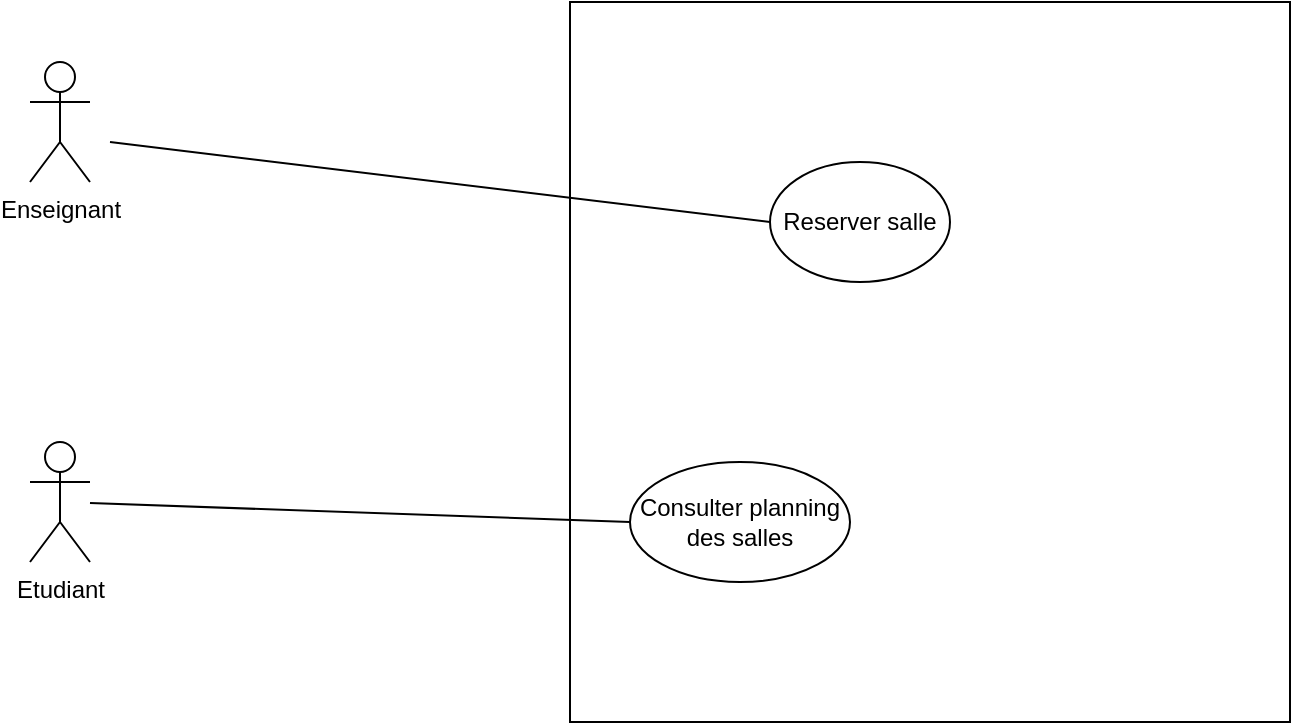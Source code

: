 <mxfile version="20.7.4" type="github">
  <diagram id="h7pEuEnsy4B67qq0xbHB" name="Page-1">
    <mxGraphModel dx="747" dy="470" grid="1" gridSize="10" guides="1" tooltips="1" connect="1" arrows="1" fold="1" page="1" pageScale="1" pageWidth="827" pageHeight="1169" math="0" shadow="0">
      <root>
        <mxCell id="0" />
        <mxCell id="1" parent="0" />
        <mxCell id="_NLVpFwN3kgseYHXXkQs-1" value="Enseignant" style="shape=umlActor;verticalLabelPosition=bottom;verticalAlign=top;html=1;outlineConnect=0;" parent="1" vertex="1">
          <mxGeometry x="90" y="120" width="30" height="60" as="geometry" />
        </mxCell>
        <mxCell id="r3tUV-p1bvl43dSpBa_v-1" value="" style="whiteSpace=wrap;html=1;aspect=fixed;" parent="1" vertex="1">
          <mxGeometry x="360" y="90" width="360" height="360" as="geometry" />
        </mxCell>
        <mxCell id="iBCqy0RnsUPRaeBZmdre-1" value="Etudiant" style="shape=umlActor;verticalLabelPosition=bottom;verticalAlign=top;html=1;outlineConnect=0;" parent="1" vertex="1">
          <mxGeometry x="90" y="310" width="30" height="60" as="geometry" />
        </mxCell>
        <mxCell id="sFgMMatoZoRhjDfKrOZS-1" value="Reserver salle" style="ellipse;whiteSpace=wrap;html=1;" parent="1" vertex="1">
          <mxGeometry x="460" y="170" width="90" height="60" as="geometry" />
        </mxCell>
        <mxCell id="RcBTG_JZsKzud-JeWphb-1" value="Consulter planning des salles" style="ellipse;whiteSpace=wrap;html=1;" parent="1" vertex="1">
          <mxGeometry x="390" y="320" width="110" height="60" as="geometry" />
        </mxCell>
        <mxCell id="8pni4uUTdmzYwjep5VIR-1" value="" style="endArrow=none;html=1;rounded=0;entryX=0;entryY=0.5;entryDx=0;entryDy=0;" parent="1" source="iBCqy0RnsUPRaeBZmdre-1" target="RcBTG_JZsKzud-JeWphb-1" edge="1">
          <mxGeometry width="50" height="50" relative="1" as="geometry">
            <mxPoint x="160" y="350" as="sourcePoint" />
            <mxPoint x="210" y="300" as="targetPoint" />
          </mxGeometry>
        </mxCell>
        <mxCell id="Pw5wMYmtS_G13839Oxsk-1" value="" style="endArrow=none;html=1;rounded=0;entryX=0;entryY=0.5;entryDx=0;entryDy=0;" edge="1" parent="1" target="sFgMMatoZoRhjDfKrOZS-1">
          <mxGeometry width="50" height="50" relative="1" as="geometry">
            <mxPoint x="130" y="160" as="sourcePoint" />
            <mxPoint x="410" y="220" as="targetPoint" />
          </mxGeometry>
        </mxCell>
      </root>
    </mxGraphModel>
  </diagram>
</mxfile>
